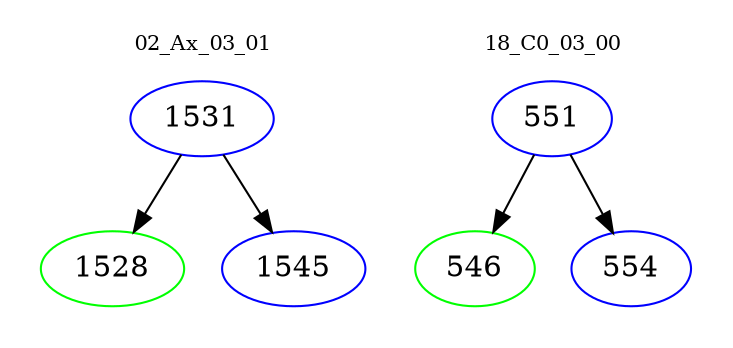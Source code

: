 digraph{
subgraph cluster_0 {
color = white
label = "02_Ax_03_01";
fontsize=10;
T0_1531 [label="1531", color="blue"]
T0_1531 -> T0_1528 [color="black"]
T0_1528 [label="1528", color="green"]
T0_1531 -> T0_1545 [color="black"]
T0_1545 [label="1545", color="blue"]
}
subgraph cluster_1 {
color = white
label = "18_C0_03_00";
fontsize=10;
T1_551 [label="551", color="blue"]
T1_551 -> T1_546 [color="black"]
T1_546 [label="546", color="green"]
T1_551 -> T1_554 [color="black"]
T1_554 [label="554", color="blue"]
}
}
